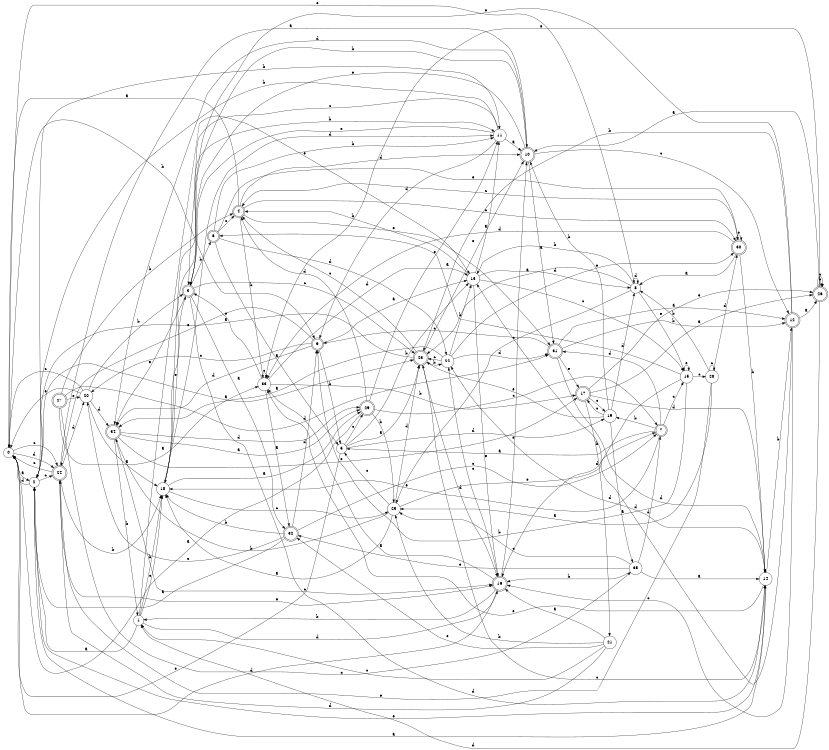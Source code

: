 digraph n29_8 {
__start0 [label="" shape="none"];

rankdir=LR;
size="8,5";

s0 [style="filled", color="black", fillcolor="white" shape="circle", label="0"];
s1 [style="filled", color="black", fillcolor="white" shape="circle", label="1"];
s2 [style="filled", color="black", fillcolor="white" shape="circle", label="2"];
s3 [style="rounded,filled", color="black", fillcolor="white" shape="doublecircle", label="3"];
s4 [style="rounded,filled", color="black", fillcolor="white" shape="doublecircle", label="4"];
s5 [style="filled", color="black", fillcolor="white" shape="circle", label="5"];
s6 [style="rounded,filled", color="black", fillcolor="white" shape="doublecircle", label="6"];
s7 [style="rounded,filled", color="black", fillcolor="white" shape="doublecircle", label="7"];
s8 [style="filled", color="black", fillcolor="white" shape="circle", label="8"];
s9 [style="rounded,filled", color="black", fillcolor="white" shape="doublecircle", label="9"];
s10 [style="rounded,filled", color="black", fillcolor="white" shape="doublecircle", label="10"];
s11 [style="filled", color="black", fillcolor="white" shape="circle", label="11"];
s12 [style="rounded,filled", color="black", fillcolor="white" shape="doublecircle", label="12"];
s13 [style="filled", color="black", fillcolor="white" shape="circle", label="13"];
s14 [style="filled", color="black", fillcolor="white" shape="circle", label="14"];
s15 [style="filled", color="black", fillcolor="white" shape="circle", label="15"];
s16 [style="rounded,filled", color="black", fillcolor="white" shape="doublecircle", label="16"];
s17 [style="rounded,filled", color="black", fillcolor="white" shape="doublecircle", label="17"];
s18 [style="filled", color="black", fillcolor="white" shape="circle", label="18"];
s19 [style="filled", color="black", fillcolor="white" shape="circle", label="19"];
s20 [style="filled", color="black", fillcolor="white" shape="circle", label="20"];
s21 [style="filled", color="black", fillcolor="white" shape="circle", label="21"];
s22 [style="filled", color="black", fillcolor="white" shape="circle", label="22"];
s23 [style="rounded,filled", color="black", fillcolor="white" shape="doublecircle", label="23"];
s24 [style="rounded,filled", color="black", fillcolor="white" shape="doublecircle", label="24"];
s25 [style="filled", color="black", fillcolor="white" shape="circle", label="25"];
s26 [style="rounded,filled", color="black", fillcolor="white" shape="doublecircle", label="26"];
s27 [style="rounded,filled", color="black", fillcolor="white" shape="doublecircle", label="27"];
s28 [style="filled", color="black", fillcolor="white" shape="circle", label="28"];
s29 [style="rounded,filled", color="black", fillcolor="white" shape="doublecircle", label="29"];
s30 [style="rounded,filled", color="black", fillcolor="white" shape="doublecircle", label="30"];
s31 [style="rounded,filled", color="black", fillcolor="white" shape="doublecircle", label="31"];
s32 [style="rounded,filled", color="black", fillcolor="white" shape="doublecircle", label="32"];
s33 [style="filled", color="black", fillcolor="white" shape="circle", label="33"];
s34 [style="rounded,filled", color="black", fillcolor="white" shape="doublecircle", label="34"];
s35 [style="filled", color="black", fillcolor="white" shape="circle", label="35"];
s0 -> s2 [label="a"];
s0 -> s9 [label="b"];
s0 -> s24 [label="c"];
s0 -> s24 [label="d"];
s0 -> s8 [label="e"];
s1 -> s2 [label="a"];
s1 -> s18 [label="b"];
s1 -> s18 [label="c"];
s1 -> s16 [label="d"];
s1 -> s13 [label="e"];
s2 -> s23 [label="a"];
s2 -> s11 [label="b"];
s2 -> s24 [label="c"];
s2 -> s0 [label="d"];
s2 -> s14 [label="e"];
s3 -> s32 [label="a"];
s3 -> s6 [label="b"];
s3 -> s23 [label="c"];
s3 -> s14 [label="d"];
s3 -> s34 [label="e"];
s4 -> s0 [label="a"];
s4 -> s33 [label="b"];
s4 -> s30 [label="c"];
s4 -> s10 [label="d"];
s4 -> s31 [label="e"];
s5 -> s23 [label="a"];
s5 -> s13 [label="b"];
s5 -> s29 [label="c"];
s5 -> s19 [label="d"];
s5 -> s0 [label="e"];
s6 -> s5 [label="a"];
s6 -> s11 [label="b"];
s6 -> s4 [label="c"];
s6 -> s22 [label="d"];
s6 -> s30 [label="e"];
s7 -> s5 [label="a"];
s7 -> s19 [label="b"];
s7 -> s15 [label="c"];
s7 -> s31 [label="d"];
s7 -> s18 [label="e"];
s8 -> s23 [label="a"];
s8 -> s13 [label="b"];
s8 -> s25 [label="c"];
s8 -> s8 [label="d"];
s8 -> s15 [label="e"];
s9 -> s13 [label="a"];
s9 -> s5 [label="b"];
s9 -> s20 [label="c"];
s9 -> s34 [label="d"];
s9 -> s24 [label="e"];
s10 -> s31 [label="a"];
s10 -> s3 [label="b"];
s10 -> s12 [label="c"];
s10 -> s34 [label="d"];
s10 -> s3 [label="e"];
s11 -> s10 [label="a"];
s11 -> s2 [label="b"];
s11 -> s18 [label="c"];
s11 -> s9 [label="d"];
s11 -> s3 [label="e"];
s12 -> s26 [label="a"];
s12 -> s23 [label="b"];
s12 -> s16 [label="c"];
s12 -> s13 [label="d"];
s12 -> s3 [label="e"];
s13 -> s11 [label="a"];
s13 -> s4 [label="b"];
s13 -> s15 [label="c"];
s13 -> s8 [label="d"];
s13 -> s16 [label="e"];
s14 -> s2 [label="a"];
s14 -> s12 [label="b"];
s14 -> s23 [label="c"];
s14 -> s22 [label="d"];
s14 -> s33 [label="e"];
s15 -> s6 [label="a"];
s15 -> s9 [label="b"];
s15 -> s28 [label="c"];
s15 -> s16 [label="d"];
s15 -> s15 [label="e"];
s16 -> s33 [label="a"];
s16 -> s1 [label="b"];
s16 -> s22 [label="c"];
s16 -> s0 [label="d"];
s16 -> s10 [label="e"];
s17 -> s26 [label="a"];
s17 -> s21 [label="b"];
s17 -> s19 [label="c"];
s17 -> s14 [label="d"];
s17 -> s26 [label="e"];
s18 -> s29 [label="a"];
s18 -> s11 [label="b"];
s18 -> s25 [label="c"];
s18 -> s11 [label="d"];
s18 -> s3 [label="e"];
s19 -> s35 [label="a"];
s19 -> s10 [label="b"];
s19 -> s17 [label="c"];
s19 -> s8 [label="d"];
s19 -> s23 [label="e"];
s20 -> s18 [label="a"];
s20 -> s3 [label="b"];
s20 -> s0 [label="c"];
s20 -> s34 [label="d"];
s20 -> s0 [label="e"];
s21 -> s16 [label="a"];
s21 -> s25 [label="b"];
s21 -> s1 [label="c"];
s21 -> s24 [label="d"];
s21 -> s32 [label="e"];
s22 -> s34 [label="a"];
s22 -> s13 [label="b"];
s22 -> s23 [label="c"];
s22 -> s31 [label="d"];
s22 -> s30 [label="e"];
s23 -> s2 [label="a"];
s23 -> s22 [label="b"];
s23 -> s4 [label="c"];
s23 -> s16 [label="d"];
s23 -> s10 [label="e"];
s24 -> s10 [label="a"];
s24 -> s18 [label="b"];
s24 -> s0 [label="c"];
s24 -> s20 [label="d"];
s24 -> s16 [label="e"];
s25 -> s18 [label="a"];
s25 -> s34 [label="b"];
s25 -> s5 [label="c"];
s25 -> s23 [label="d"];
s25 -> s7 [label="e"];
s26 -> s10 [label="a"];
s26 -> s26 [label="b"];
s26 -> s26 [label="c"];
s26 -> s1 [label="d"];
s26 -> s33 [label="e"];
s27 -> s33 [label="a"];
s27 -> s4 [label="b"];
s27 -> s35 [label="c"];
s27 -> s31 [label="d"];
s27 -> s20 [label="e"];
s28 -> s25 [label="a"];
s28 -> s8 [label="b"];
s28 -> s28 [label="c"];
s28 -> s30 [label="d"];
s28 -> s24 [label="e"];
s29 -> s0 [label="a"];
s29 -> s25 [label="b"];
s29 -> s7 [label="c"];
s29 -> s4 [label="d"];
s29 -> s11 [label="e"];
s30 -> s8 [label="a"];
s30 -> s14 [label="b"];
s30 -> s4 [label="c"];
s30 -> s33 [label="d"];
s30 -> s30 [label="e"];
s31 -> s12 [label="a"];
s31 -> s12 [label="b"];
s31 -> s9 [label="c"];
s31 -> s14 [label="d"];
s31 -> s17 [label="e"];
s32 -> s2 [label="a"];
s32 -> s18 [label="b"];
s32 -> s7 [label="c"];
s32 -> s9 [label="d"];
s32 -> s20 [label="e"];
s33 -> s32 [label="a"];
s33 -> s17 [label="b"];
s33 -> s33 [label="c"];
s33 -> s13 [label="d"];
s33 -> s3 [label="e"];
s34 -> s29 [label="a"];
s34 -> s1 [label="b"];
s34 -> s16 [label="c"];
s34 -> s29 [label="d"];
s34 -> s17 [label="e"];
s35 -> s14 [label="a"];
s35 -> s16 [label="b"];
s35 -> s25 [label="c"];
s35 -> s7 [label="d"];
s35 -> s32 [label="e"];

}